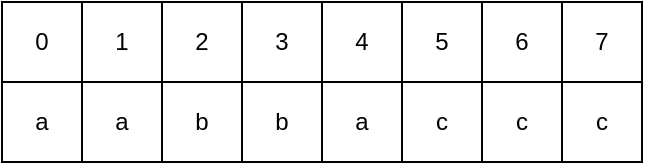 <mxfile version="20.3.0" type="device"><diagram id="TE7dqf7MMseYx3sEQV6W" name="페이지-1"><mxGraphModel dx="677" dy="408" grid="1" gridSize="10" guides="1" tooltips="1" connect="1" arrows="1" fold="1" page="1" pageScale="1" pageWidth="10000" pageHeight="10000" math="0" shadow="0"><root><mxCell id="0"/><mxCell id="1" parent="0"/><mxCell id="5bidxzuZUqt2TvCjb1Pp-1" value="a" style="rounded=0;whiteSpace=wrap;html=1;" vertex="1" parent="1"><mxGeometry x="40" y="80" width="40" height="40" as="geometry"/></mxCell><mxCell id="5bidxzuZUqt2TvCjb1Pp-2" value="a" style="rounded=0;whiteSpace=wrap;html=1;" vertex="1" parent="1"><mxGeometry x="80" y="80" width="40" height="40" as="geometry"/></mxCell><mxCell id="5bidxzuZUqt2TvCjb1Pp-3" value="b" style="rounded=0;whiteSpace=wrap;html=1;" vertex="1" parent="1"><mxGeometry x="120" y="80" width="40" height="40" as="geometry"/></mxCell><mxCell id="5bidxzuZUqt2TvCjb1Pp-4" value="b" style="rounded=0;whiteSpace=wrap;html=1;" vertex="1" parent="1"><mxGeometry x="160" y="80" width="40" height="40" as="geometry"/></mxCell><mxCell id="5bidxzuZUqt2TvCjb1Pp-5" value="a" style="rounded=0;whiteSpace=wrap;html=1;" vertex="1" parent="1"><mxGeometry x="200" y="80" width="40" height="40" as="geometry"/></mxCell><mxCell id="5bidxzuZUqt2TvCjb1Pp-6" value="c" style="rounded=0;whiteSpace=wrap;html=1;" vertex="1" parent="1"><mxGeometry x="240" y="80" width="40" height="40" as="geometry"/></mxCell><mxCell id="5bidxzuZUqt2TvCjb1Pp-7" value="c" style="rounded=0;whiteSpace=wrap;html=1;" vertex="1" parent="1"><mxGeometry x="280" y="80" width="40" height="40" as="geometry"/></mxCell><mxCell id="5bidxzuZUqt2TvCjb1Pp-8" value="c" style="rounded=0;whiteSpace=wrap;html=1;" vertex="1" parent="1"><mxGeometry x="320" y="80" width="40" height="40" as="geometry"/></mxCell><mxCell id="5bidxzuZUqt2TvCjb1Pp-10" value="0" style="rounded=0;whiteSpace=wrap;html=1;" vertex="1" parent="1"><mxGeometry x="40" y="40" width="40" height="40" as="geometry"/></mxCell><mxCell id="5bidxzuZUqt2TvCjb1Pp-11" value="1" style="rounded=0;whiteSpace=wrap;html=1;" vertex="1" parent="1"><mxGeometry x="80" y="40" width="40" height="40" as="geometry"/></mxCell><mxCell id="5bidxzuZUqt2TvCjb1Pp-12" value="2" style="rounded=0;whiteSpace=wrap;html=1;" vertex="1" parent="1"><mxGeometry x="120" y="40" width="40" height="40" as="geometry"/></mxCell><mxCell id="5bidxzuZUqt2TvCjb1Pp-13" value="3" style="rounded=0;whiteSpace=wrap;html=1;" vertex="1" parent="1"><mxGeometry x="160" y="40" width="40" height="40" as="geometry"/></mxCell><mxCell id="5bidxzuZUqt2TvCjb1Pp-14" value="4" style="rounded=0;whiteSpace=wrap;html=1;" vertex="1" parent="1"><mxGeometry x="200" y="40" width="40" height="40" as="geometry"/></mxCell><mxCell id="5bidxzuZUqt2TvCjb1Pp-15" value="5" style="rounded=0;whiteSpace=wrap;html=1;" vertex="1" parent="1"><mxGeometry x="240" y="40" width="40" height="40" as="geometry"/></mxCell><mxCell id="5bidxzuZUqt2TvCjb1Pp-16" value="6" style="rounded=0;whiteSpace=wrap;html=1;" vertex="1" parent="1"><mxGeometry x="280" y="40" width="40" height="40" as="geometry"/></mxCell><mxCell id="5bidxzuZUqt2TvCjb1Pp-17" value="7" style="rounded=0;whiteSpace=wrap;html=1;" vertex="1" parent="1"><mxGeometry x="320" y="40" width="40" height="40" as="geometry"/></mxCell></root></mxGraphModel></diagram></mxfile>